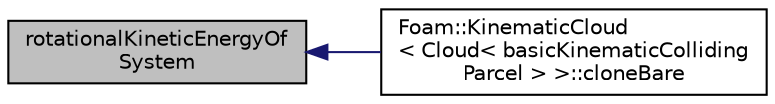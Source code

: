 digraph "rotationalKineticEnergyOfSystem"
{
  bgcolor="transparent";
  edge [fontname="Helvetica",fontsize="10",labelfontname="Helvetica",labelfontsize="10"];
  node [fontname="Helvetica",fontsize="10",shape=record];
  rankdir="LR";
  Node1 [label="rotationalKineticEnergyOf\lSystem",height=0.2,width=0.4,color="black", fillcolor="grey75", style="filled", fontcolor="black"];
  Node1 -> Node2 [dir="back",color="midnightblue",fontsize="10",style="solid",fontname="Helvetica"];
  Node2 [label="Foam::KinematicCloud\l\< Cloud\< basicKinematicColliding\lParcel \> \>::cloneBare",height=0.2,width=0.4,color="black",URL="$a01255.html#aea3a1f8b31395de01b43cb27de2d39eb",tooltip="Construct and return bare clone based on (this) with new name. "];
}
